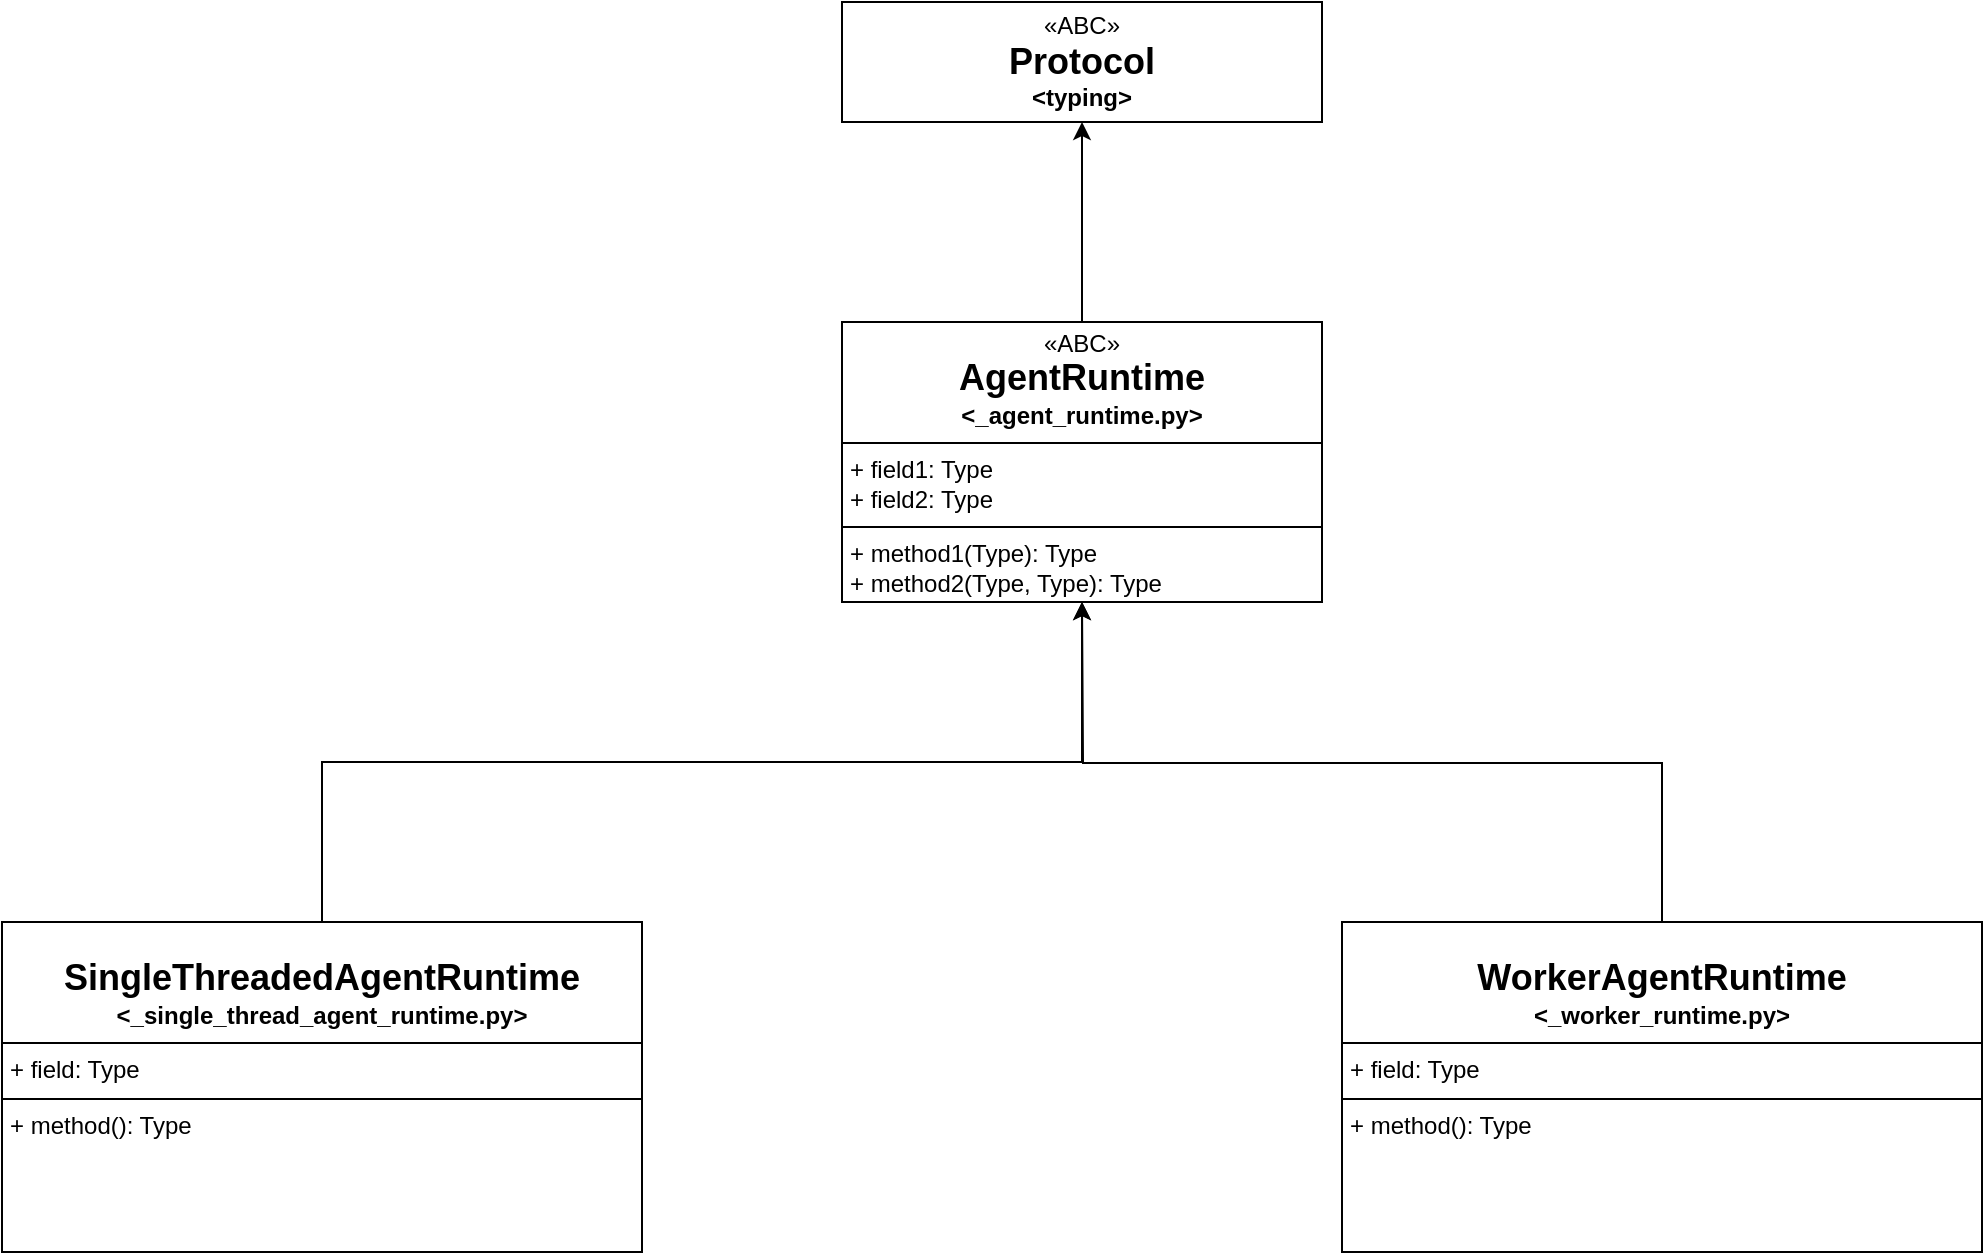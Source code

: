 <mxfile version="24.8.2" pages="2">
  <diagram name="runtime" id="QbyBi8EexxuOOD85foa4">
    <mxGraphModel dx="2901" dy="1145" grid="1" gridSize="10" guides="1" tooltips="1" connect="1" arrows="1" fold="1" page="1" pageScale="1" pageWidth="827" pageHeight="1169" math="0" shadow="0">
      <root>
        <mxCell id="0" />
        <mxCell id="1" parent="0" />
        <mxCell id="hQ3KEiviUVquUYG1Wzhw-1" value="«ABC»&lt;br&gt;&lt;b&gt;&lt;font style=&quot;font-size: 18px;&quot;&gt;Protocol&lt;/font&gt;&lt;/b&gt;&lt;div&gt;&lt;b&gt;&amp;lt;typing&amp;gt;&lt;/b&gt;&lt;/div&gt;" style="html=1;whiteSpace=wrap;" vertex="1" parent="1">
          <mxGeometry x="280" y="90" width="240" height="60" as="geometry" />
        </mxCell>
        <mxCell id="hQ3KEiviUVquUYG1Wzhw-17" style="edgeStyle=orthogonalEdgeStyle;rounded=0;orthogonalLoop=1;jettySize=auto;html=1;entryX=0.5;entryY=1;entryDx=0;entryDy=0;" edge="1" parent="1" source="hQ3KEiviUVquUYG1Wzhw-12" target="hQ3KEiviUVquUYG1Wzhw-1">
          <mxGeometry relative="1" as="geometry" />
        </mxCell>
        <mxCell id="hQ3KEiviUVquUYG1Wzhw-12" value="&lt;p style=&quot;margin:0px;margin-top:4px;text-align:center;&quot;&gt;«ABC»&lt;br&gt;&lt;b&gt;&lt;font style=&quot;font-size: 18px;&quot;&gt;AgentRuntime&lt;/font&gt;&lt;/b&gt;&lt;/p&gt;&lt;div style=&quot;text-align: center;&quot;&gt;&lt;b&gt;&amp;lt;_agent_runtime.py&amp;gt;&lt;/b&gt;&lt;/div&gt;&lt;hr size=&quot;1&quot; style=&quot;border-style:solid;&quot;&gt;&lt;p style=&quot;margin:0px;margin-left:4px;&quot;&gt;+ field1: Type&lt;br&gt;+ field2: Type&lt;/p&gt;&lt;hr size=&quot;1&quot; style=&quot;border-style:solid;&quot;&gt;&lt;p style=&quot;margin:0px;margin-left:4px;&quot;&gt;+ method1(Type): Type&lt;br&gt;+ method2(Type, Type): Type&lt;/p&gt;" style="verticalAlign=top;align=left;overflow=fill;html=1;whiteSpace=wrap;" vertex="1" parent="1">
          <mxGeometry x="280" y="250" width="240" height="140" as="geometry" />
        </mxCell>
        <mxCell id="hQ3KEiviUVquUYG1Wzhw-15" style="edgeStyle=orthogonalEdgeStyle;rounded=0;orthogonalLoop=1;jettySize=auto;html=1;entryX=0.5;entryY=1;entryDx=0;entryDy=0;exitX=0.5;exitY=0;exitDx=0;exitDy=0;" edge="1" parent="1" source="hQ3KEiviUVquUYG1Wzhw-13" target="hQ3KEiviUVquUYG1Wzhw-12">
          <mxGeometry relative="1" as="geometry" />
        </mxCell>
        <mxCell id="hQ3KEiviUVquUYG1Wzhw-13" value="&lt;p style=&quot;margin: 4px 0px 0px; text-align: center;&quot;&gt;&lt;br&gt;&lt;span style=&quot;font-size: 18px; font-weight: 700;&quot;&gt;SingleThreadedAgentRuntime&lt;/span&gt;&lt;br&gt;&lt;/p&gt;&lt;div style=&quot;text-align: center;&quot;&gt;&lt;b&gt;&amp;lt;_single_thread_agent_runtime.py&amp;gt;&lt;/b&gt;&lt;/div&gt;&lt;hr size=&quot;1&quot; style=&quot;border-style:solid;&quot;&gt;&lt;p style=&quot;margin:0px;margin-left:4px;&quot;&gt;+ field: Type&lt;/p&gt;&lt;hr size=&quot;1&quot; style=&quot;border-style:solid;&quot;&gt;&lt;p style=&quot;margin:0px;margin-left:4px;&quot;&gt;+ method(): Type&lt;/p&gt;" style="verticalAlign=top;align=left;overflow=fill;html=1;whiteSpace=wrap;" vertex="1" parent="1">
          <mxGeometry x="-140" y="550" width="320" height="165" as="geometry" />
        </mxCell>
        <mxCell id="hQ3KEiviUVquUYG1Wzhw-16" style="edgeStyle=orthogonalEdgeStyle;rounded=0;orthogonalLoop=1;jettySize=auto;html=1;exitX=0.5;exitY=0;exitDx=0;exitDy=0;" edge="1" parent="1" source="hQ3KEiviUVquUYG1Wzhw-14">
          <mxGeometry relative="1" as="geometry">
            <mxPoint x="400" y="390" as="targetPoint" />
          </mxGeometry>
        </mxCell>
        <mxCell id="hQ3KEiviUVquUYG1Wzhw-14" value="&lt;p style=&quot;margin: 4px 0px 0px; text-align: center;&quot;&gt;&lt;br&gt;&lt;span style=&quot;font-size: 18px;&quot;&gt;&lt;b&gt;WorkerAgentRuntime&lt;/b&gt;&lt;/span&gt;&lt;br&gt;&lt;/p&gt;&lt;div style=&quot;text-align: center;&quot;&gt;&lt;b&gt;&amp;lt;_worker_runtime.py&amp;gt;&lt;/b&gt;&lt;/div&gt;&lt;hr size=&quot;1&quot; style=&quot;border-style:solid;&quot;&gt;&lt;p style=&quot;margin:0px;margin-left:4px;&quot;&gt;+ field: Type&lt;/p&gt;&lt;hr size=&quot;1&quot; style=&quot;border-style:solid;&quot;&gt;&lt;p style=&quot;margin:0px;margin-left:4px;&quot;&gt;+ method(): Type&lt;/p&gt;" style="verticalAlign=top;align=left;overflow=fill;html=1;whiteSpace=wrap;" vertex="1" parent="1">
          <mxGeometry x="530" y="550" width="320" height="165" as="geometry" />
        </mxCell>
      </root>
    </mxGraphModel>
  </diagram>
  <diagram id="-HXd_vTkWQnyr84neJmx" name="agent">
    <mxGraphModel dx="4975" dy="2290" grid="1" gridSize="10" guides="1" tooltips="1" connect="1" arrows="1" fold="1" page="1" pageScale="1" pageWidth="827" pageHeight="1169" math="0" shadow="0">
      <root>
        <mxCell id="0" />
        <mxCell id="1" parent="0" />
        <mxCell id="H0mDxOUdeYx-2O6T3H5b-1" value="«ABC»&lt;br&gt;&lt;b&gt;&lt;font style=&quot;font-size: 18px;&quot;&gt;Protocol&lt;/font&gt;&lt;/b&gt;&lt;div&gt;&lt;b&gt;&amp;lt;typing&amp;gt;&lt;/b&gt;&lt;/div&gt;" style="html=1;whiteSpace=wrap;" vertex="1" parent="1">
          <mxGeometry x="280" y="70" width="280" height="80" as="geometry" />
        </mxCell>
        <mxCell id="H0mDxOUdeYx-2O6T3H5b-2" style="edgeStyle=orthogonalEdgeStyle;rounded=0;orthogonalLoop=1;jettySize=auto;html=1;entryX=0.5;entryY=1;entryDx=0;entryDy=0;" edge="1" parent="1" source="H0mDxOUdeYx-2O6T3H5b-3" target="H0mDxOUdeYx-2O6T3H5b-1">
          <mxGeometry relative="1" as="geometry" />
        </mxCell>
        <mxCell id="H0mDxOUdeYx-2O6T3H5b-3" value="&lt;p style=&quot;margin:0px;margin-top:4px;text-align:center;&quot;&gt;«ABC»&lt;br&gt;&lt;b&gt;&lt;font style=&quot;font-size: 18px;&quot;&gt;Agent&lt;/font&gt;&lt;/b&gt;&lt;/p&gt;&lt;div style=&quot;text-align: center;&quot;&gt;&lt;b&gt;&amp;lt;_agent.py&amp;gt;&lt;/b&gt;&lt;/div&gt;&lt;hr size=&quot;1&quot; style=&quot;border-style:solid;&quot;&gt;&lt;p style=&quot;margin:0px;margin-left:4px;&quot;&gt;+ field1: Type&lt;br&gt;+ field2: Type&lt;/p&gt;&lt;hr size=&quot;1&quot; style=&quot;border-style:solid;&quot;&gt;&lt;p style=&quot;margin:0px;margin-left:4px;&quot;&gt;+ method1(Type): Type&lt;br&gt;+ method2(Type, Type): Type&lt;/p&gt;" style="verticalAlign=top;align=left;overflow=fill;html=1;whiteSpace=wrap;" vertex="1" parent="1">
          <mxGeometry x="280" y="240" width="280" height="150" as="geometry" />
        </mxCell>
        <mxCell id="dyTPdEArOloGnQlEpaNO-3" style="edgeStyle=orthogonalEdgeStyle;rounded=0;orthogonalLoop=1;jettySize=auto;html=1;entryX=0.5;entryY=1;entryDx=0;entryDy=0;exitX=0.5;exitY=0;exitDx=0;exitDy=0;" edge="1" parent="1" source="dyTPdEArOloGnQlEpaNO-1" target="H0mDxOUdeYx-2O6T3H5b-3">
          <mxGeometry relative="1" as="geometry" />
        </mxCell>
        <mxCell id="dyTPdEArOloGnQlEpaNO-1" value="&lt;p style=&quot;margin: 4px 0px 0px; text-align: center;&quot;&gt;&lt;br&gt;&lt;span style=&quot;font-size: 18px;&quot;&gt;&lt;b&gt;ClosureAgent&lt;/b&gt;&lt;/span&gt;&lt;br&gt;&lt;/p&gt;&lt;div style=&quot;text-align: center;&quot;&gt;&lt;b&gt;&amp;lt;_closure_agent.py&amp;gt;&lt;/b&gt;&lt;/div&gt;&lt;hr size=&quot;1&quot; style=&quot;border-style:solid;&quot;&gt;&lt;p style=&quot;margin:0px;margin-left:4px;&quot;&gt;+ field: Type&lt;/p&gt;&lt;hr size=&quot;1&quot; style=&quot;border-style:solid;&quot;&gt;&lt;p style=&quot;margin:0px;margin-left:4px;&quot;&gt;+ method(): Type&lt;/p&gt;" style="verticalAlign=top;align=left;overflow=fill;html=1;whiteSpace=wrap;" vertex="1" parent="1">
          <mxGeometry x="-140" y="550" width="320" height="165" as="geometry" />
        </mxCell>
        <mxCell id="dyTPdEArOloGnQlEpaNO-4" style="edgeStyle=orthogonalEdgeStyle;rounded=0;orthogonalLoop=1;jettySize=auto;html=1;exitX=0.5;exitY=0;exitDx=0;exitDy=0;entryX=0.5;entryY=1;entryDx=0;entryDy=0;" edge="1" parent="1" source="dyTPdEArOloGnQlEpaNO-2" target="H0mDxOUdeYx-2O6T3H5b-3">
          <mxGeometry relative="1" as="geometry">
            <mxPoint x="400" y="390" as="targetPoint" />
          </mxGeometry>
        </mxCell>
        <mxCell id="dyTPdEArOloGnQlEpaNO-2" value="&lt;p style=&quot;margin: 4px 0px 0px; text-align: center;&quot;&gt;&lt;br&gt;&lt;span style=&quot;font-size: 18px;&quot;&gt;&lt;b&gt;BaseAgent&lt;/b&gt;&lt;/span&gt;&lt;br&gt;&lt;/p&gt;&lt;div style=&quot;text-align: center;&quot;&gt;&lt;b&gt;&amp;lt;_base_agent.py&amp;gt;&lt;/b&gt;&lt;/div&gt;&lt;hr size=&quot;1&quot; style=&quot;border-style:solid;&quot;&gt;&lt;p style=&quot;margin:0px;margin-left:4px;&quot;&gt;+ field: Type&lt;/p&gt;&lt;hr size=&quot;1&quot; style=&quot;border-style:solid;&quot;&gt;&lt;p style=&quot;margin:0px;margin-left:4px;&quot;&gt;+ method(): Type&lt;/p&gt;" style="verticalAlign=top;align=left;overflow=fill;html=1;whiteSpace=wrap;" vertex="1" parent="1">
          <mxGeometry x="530" y="550" width="320" height="165" as="geometry" />
        </mxCell>
        <mxCell id="dyTPdEArOloGnQlEpaNO-6" style="edgeStyle=orthogonalEdgeStyle;rounded=0;orthogonalLoop=1;jettySize=auto;html=1;entryX=0.5;entryY=1;entryDx=0;entryDy=0;" edge="1" parent="1" source="dyTPdEArOloGnQlEpaNO-5" target="dyTPdEArOloGnQlEpaNO-2">
          <mxGeometry relative="1" as="geometry" />
        </mxCell>
        <mxCell id="dyTPdEArOloGnQlEpaNO-5" value="&lt;p style=&quot;margin: 4px 0px 0px; text-align: center;&quot;&gt;&lt;br&gt;&lt;span style=&quot;font-size: 18px;&quot;&gt;&lt;b&gt;RoutedAgent&lt;/b&gt;&lt;/span&gt;&lt;br&gt;&lt;/p&gt;&lt;div style=&quot;text-align: center;&quot;&gt;&lt;b&gt;&amp;lt;_routed_agent.py&amp;gt;&lt;/b&gt;&lt;/div&gt;&lt;hr size=&quot;1&quot; style=&quot;border-style:solid;&quot;&gt;&lt;p style=&quot;margin:0px;margin-left:4px;&quot;&gt;+ field: Type&lt;/p&gt;&lt;hr size=&quot;1&quot; style=&quot;border-style:solid;&quot;&gt;&lt;p style=&quot;margin:0px;margin-left:4px;&quot;&gt;+ method(): Type&lt;/p&gt;" style="verticalAlign=top;align=left;overflow=fill;html=1;whiteSpace=wrap;" vertex="1" parent="1">
          <mxGeometry x="530" y="820" width="320" height="165" as="geometry" />
        </mxCell>
        <mxCell id="dyTPdEArOloGnQlEpaNO-14" style="edgeStyle=orthogonalEdgeStyle;rounded=0;orthogonalLoop=1;jettySize=auto;html=1;exitX=0.5;exitY=0;exitDx=0;exitDy=0;entryX=0.5;entryY=1;entryDx=0;entryDy=0;" edge="1" parent="1" source="dyTPdEArOloGnQlEpaNO-7" target="dyTPdEArOloGnQlEpaNO-5">
          <mxGeometry relative="1" as="geometry">
            <mxPoint x="690" y="980" as="targetPoint" />
          </mxGeometry>
        </mxCell>
        <mxCell id="dyTPdEArOloGnQlEpaNO-7" value="&lt;p style=&quot;margin: 4px 0px 0px; text-align: center;&quot;&gt;&lt;br&gt;&lt;span style=&quot;font-size: 18px;&quot;&gt;&lt;b&gt;SequentialRoutedAgent&lt;/b&gt;&lt;/span&gt;&lt;br&gt;&lt;/p&gt;&lt;div style=&quot;text-align: center;&quot;&gt;&lt;b&gt;&amp;lt;_sequential_routed_agent.py&amp;gt;&lt;/b&gt;&lt;/div&gt;&lt;hr size=&quot;1&quot; style=&quot;border-style:solid;&quot;&gt;&lt;p style=&quot;margin:0px;margin-left:4px;&quot;&gt;+ field: Type&lt;/p&gt;&lt;hr size=&quot;1&quot; style=&quot;border-style:solid;&quot;&gt;&lt;p style=&quot;margin:0px;margin-left:4px;&quot;&gt;+ method(): Type&lt;/p&gt;" style="verticalAlign=top;align=left;overflow=fill;html=1;whiteSpace=wrap;" vertex="1" parent="1">
          <mxGeometry x="426" y="1150" width="320" height="165" as="geometry" />
        </mxCell>
        <mxCell id="dyTPdEArOloGnQlEpaNO-15" style="edgeStyle=orthogonalEdgeStyle;rounded=0;orthogonalLoop=1;jettySize=auto;html=1;entryX=0.5;entryY=1;entryDx=0;entryDy=0;" edge="1" parent="1" source="dyTPdEArOloGnQlEpaNO-8" target="dyTPdEArOloGnQlEpaNO-5">
          <mxGeometry relative="1" as="geometry">
            <Array as="points">
              <mxPoint x="1070" y="1070" />
              <mxPoint x="690" y="1070" />
            </Array>
          </mxGeometry>
        </mxCell>
        <mxCell id="dyTPdEArOloGnQlEpaNO-8" value="&lt;p style=&quot;margin: 4px 0px 0px; text-align: center;&quot;&gt;&lt;br&gt;&lt;span style=&quot;font-size: 18px;&quot;&gt;&lt;b&gt;ChatCompletionAgent&lt;/b&gt;&lt;/span&gt;&lt;br&gt;&lt;/p&gt;&lt;div style=&quot;text-align: center;&quot;&gt;&lt;b&gt;&amp;lt;_chat_completion_agent.py&amp;gt;&lt;/b&gt;&lt;/div&gt;&lt;hr size=&quot;1&quot; style=&quot;border-style:solid;&quot;&gt;&lt;p style=&quot;margin:0px;margin-left:4px;&quot;&gt;+ field: Type&lt;/p&gt;&lt;hr size=&quot;1&quot; style=&quot;border-style:solid;&quot;&gt;&lt;p style=&quot;margin:0px;margin-left:4px;&quot;&gt;+ method(): Type&lt;/p&gt;" style="verticalAlign=top;align=left;overflow=fill;html=1;whiteSpace=wrap;" vertex="1" parent="1">
          <mxGeometry x="896" y="1150" width="320" height="165" as="geometry" />
        </mxCell>
        <mxCell id="dyTPdEArOloGnQlEpaNO-16" style="edgeStyle=orthogonalEdgeStyle;rounded=0;orthogonalLoop=1;jettySize=auto;html=1;entryX=0.5;entryY=1;entryDx=0;entryDy=0;exitX=0.5;exitY=0;exitDx=0;exitDy=0;" edge="1" parent="1" source="dyTPdEArOloGnQlEpaNO-9" target="dyTPdEArOloGnQlEpaNO-5">
          <mxGeometry relative="1" as="geometry" />
        </mxCell>
        <mxCell id="dyTPdEArOloGnQlEpaNO-9" value="&lt;p style=&quot;margin: 4px 0px 0px; text-align: center;&quot;&gt;&lt;br&gt;&lt;span style=&quot;font-size: 18px;&quot;&gt;&lt;b&gt;GroupChatManager&lt;/b&gt;&lt;/span&gt;&lt;br&gt;&lt;/p&gt;&lt;div style=&quot;text-align: center;&quot;&gt;&lt;b&gt;&amp;lt;_group_chat_manager.py&amp;gt;&lt;/b&gt;&lt;/div&gt;&lt;hr size=&quot;1&quot; style=&quot;border-style:solid;&quot;&gt;&lt;p style=&quot;margin:0px;margin-left:4px;&quot;&gt;+ field: Type&lt;/p&gt;&lt;hr size=&quot;1&quot; style=&quot;border-style:solid;&quot;&gt;&lt;p style=&quot;margin:0px;margin-left:4px;&quot;&gt;+ method(): Type&lt;/p&gt;" style="verticalAlign=top;align=left;overflow=fill;html=1;whiteSpace=wrap;" vertex="1" parent="1">
          <mxGeometry x="1326" y="1150" width="320" height="165" as="geometry" />
        </mxCell>
        <mxCell id="dyTPdEArOloGnQlEpaNO-10" value="&lt;p style=&quot;margin: 4px 0px 0px; text-align: center;&quot;&gt;&lt;br&gt;&lt;span style=&quot;font-size: 18px;&quot;&gt;&lt;b&gt;ToolAgent&lt;/b&gt;&lt;/span&gt;&lt;br&gt;&lt;/p&gt;&lt;div style=&quot;text-align: center;&quot;&gt;&lt;b&gt;&amp;lt;_tool_agent.py&amp;gt;&lt;/b&gt;&lt;/div&gt;&lt;hr size=&quot;1&quot; style=&quot;border-style:solid;&quot;&gt;&lt;p style=&quot;margin:0px;margin-left:4px;&quot;&gt;+ field: Type&lt;/p&gt;&lt;hr size=&quot;1&quot; style=&quot;border-style:solid;&quot;&gt;&lt;p style=&quot;margin:0px;margin-left:4px;&quot;&gt;+ method(): Type&lt;/p&gt;" style="verticalAlign=top;align=left;overflow=fill;html=1;whiteSpace=wrap;" vertex="1" parent="1">
          <mxGeometry x="-64" y="1150" width="320" height="165" as="geometry" />
        </mxCell>
        <mxCell id="dyTPdEArOloGnQlEpaNO-17" style="edgeStyle=orthogonalEdgeStyle;rounded=0;orthogonalLoop=1;jettySize=auto;html=1;exitX=0.5;exitY=0;exitDx=0;exitDy=0;entryX=0.5;entryY=1;entryDx=0;entryDy=0;" edge="1" parent="1" source="dyTPdEArOloGnQlEpaNO-11" target="dyTPdEArOloGnQlEpaNO-5">
          <mxGeometry relative="1" as="geometry">
            <mxPoint x="690" y="980" as="targetPoint" />
          </mxGeometry>
        </mxCell>
        <mxCell id="dyTPdEArOloGnQlEpaNO-11" value="&lt;p style=&quot;margin: 4px 0px 0px; text-align: center;&quot;&gt;&lt;br&gt;&lt;span style=&quot;font-size: 18px;&quot;&gt;&lt;b&gt;MagenticOneBaseAgent&lt;/b&gt;&lt;/span&gt;&lt;br&gt;&lt;/p&gt;&lt;div style=&quot;text-align: center;&quot;&gt;&lt;b&gt;&amp;lt;_group_chat_manager.py&amp;gt;&lt;/b&gt;&lt;/div&gt;&lt;hr size=&quot;1&quot; style=&quot;border-style:solid;&quot;&gt;&lt;p style=&quot;margin:0px;margin-left:4px;&quot;&gt;+ field: Type&lt;/p&gt;&lt;hr size=&quot;1&quot; style=&quot;border-style:solid;&quot;&gt;&lt;p style=&quot;margin:0px;margin-left:4px;&quot;&gt;+ method(): Type&lt;/p&gt;" style="verticalAlign=top;align=left;overflow=fill;html=1;whiteSpace=wrap;" vertex="1" parent="1">
          <mxGeometry x="-594" y="1150" width="320" height="165" as="geometry" />
        </mxCell>
        <mxCell id="dyTPdEArOloGnQlEpaNO-12" style="edgeStyle=orthogonalEdgeStyle;rounded=0;orthogonalLoop=1;jettySize=auto;html=1;entryX=0.5;entryY=1;entryDx=0;entryDy=0;exitX=0.5;exitY=0;exitDx=0;exitDy=0;" edge="1" parent="1" source="dyTPdEArOloGnQlEpaNO-10" target="dyTPdEArOloGnQlEpaNO-5">
          <mxGeometry relative="1" as="geometry" />
        </mxCell>
        <mxCell id="dyTPdEArOloGnQlEpaNO-23" style="edgeStyle=orthogonalEdgeStyle;rounded=0;orthogonalLoop=1;jettySize=auto;html=1;entryX=0.5;entryY=1;entryDx=0;entryDy=0;" edge="1" parent="1" source="dyTPdEArOloGnQlEpaNO-20" target="dyTPdEArOloGnQlEpaNO-7">
          <mxGeometry relative="1" as="geometry" />
        </mxCell>
        <mxCell id="dyTPdEArOloGnQlEpaNO-20" value="&lt;p style=&quot;margin: 4px 0px 0px; text-align: center;&quot;&gt;&lt;br&gt;&lt;span style=&quot;font-size: 18px;&quot;&gt;&lt;b&gt;BaseChatAgentContainer&lt;/b&gt;&lt;/span&gt;&lt;br&gt;&lt;/p&gt;&lt;div style=&quot;text-align: center;&quot;&gt;&lt;b&gt;&amp;lt;_base_chat_agent_container.py&amp;gt;&lt;/b&gt;&lt;/div&gt;&lt;hr size=&quot;1&quot; style=&quot;border-style:solid;&quot;&gt;&lt;p style=&quot;margin:0px;margin-left:4px;&quot;&gt;+ field: Type&lt;/p&gt;&lt;hr size=&quot;1&quot; style=&quot;border-style:solid;&quot;&gt;&lt;p style=&quot;margin:0px;margin-left:4px;&quot;&gt;+ method(): Type&lt;/p&gt;" style="verticalAlign=top;align=left;overflow=fill;html=1;whiteSpace=wrap;" vertex="1" parent="1">
          <mxGeometry x="566" y="1480" width="320" height="165" as="geometry" />
        </mxCell>
        <mxCell id="dyTPdEArOloGnQlEpaNO-22" style="edgeStyle=orthogonalEdgeStyle;rounded=0;orthogonalLoop=1;jettySize=auto;html=1;entryX=0.5;entryY=1;entryDx=0;entryDy=0;" edge="1" parent="1" source="dyTPdEArOloGnQlEpaNO-21" target="dyTPdEArOloGnQlEpaNO-7">
          <mxGeometry relative="1" as="geometry" />
        </mxCell>
        <mxCell id="dyTPdEArOloGnQlEpaNO-21" value="&lt;p style=&quot;margin:0px;margin-top:4px;text-align:center;&quot;&gt;«ABC»&lt;br&gt;&lt;span style=&quot;font-size: 18px;&quot;&gt;&lt;b&gt;BaseGroupChatManager&lt;/b&gt;&lt;/span&gt;&lt;br&gt;&lt;/p&gt;&lt;div style=&quot;text-align: center;&quot;&gt;&lt;b&gt;&amp;lt;_base_group_chat_manager.py&amp;gt;&lt;/b&gt;&lt;/div&gt;&lt;hr size=&quot;1&quot; style=&quot;border-style:solid;&quot;&gt;&lt;p style=&quot;margin:0px;margin-left:4px;&quot;&gt;+ field1: Type&lt;br&gt;+ field2: Type&lt;/p&gt;&lt;hr size=&quot;1&quot; style=&quot;border-style:solid;&quot;&gt;&lt;p style=&quot;margin:0px;margin-left:4px;&quot;&gt;+ method1(Type): Type&lt;br&gt;+ method2(Type, Type): Type&lt;/p&gt;" style="verticalAlign=top;align=left;overflow=fill;html=1;whiteSpace=wrap;" vertex="1" parent="1">
          <mxGeometry x="216" y="1480" width="310" height="160" as="geometry" />
        </mxCell>
        <mxCell id="dyTPdEArOloGnQlEpaNO-26" style="edgeStyle=orthogonalEdgeStyle;rounded=0;orthogonalLoop=1;jettySize=auto;html=1;entryX=0.5;entryY=1;entryDx=0;entryDy=0;" edge="1" parent="1" source="dyTPdEArOloGnQlEpaNO-24" target="dyTPdEArOloGnQlEpaNO-21">
          <mxGeometry relative="1" as="geometry" />
        </mxCell>
        <mxCell id="dyTPdEArOloGnQlEpaNO-24" value="&lt;p style=&quot;margin: 4px 0px 0px; text-align: center;&quot;&gt;&lt;br&gt;&lt;span style=&quot;font-size: 18px;&quot;&gt;&lt;b&gt;RoundRobinGroupChatManager&lt;/b&gt;&lt;/span&gt;&lt;br&gt;&lt;/p&gt;&lt;div style=&quot;text-align: center;&quot;&gt;&lt;b&gt;&amp;lt;_round_robin_group_chat.py&amp;gt;&lt;/b&gt;&lt;/div&gt;&lt;hr size=&quot;1&quot; style=&quot;border-style:solid;&quot;&gt;&lt;p style=&quot;margin:0px;margin-left:4px;&quot;&gt;+ field: Type&lt;/p&gt;&lt;hr size=&quot;1&quot; style=&quot;border-style:solid;&quot;&gt;&lt;p style=&quot;margin:0px;margin-left:4px;&quot;&gt;+ method(): Type&lt;/p&gt;" style="verticalAlign=top;align=left;overflow=fill;html=1;whiteSpace=wrap;" vertex="1" parent="1">
          <mxGeometry x="16" y="1754" width="320" height="165" as="geometry" />
        </mxCell>
        <mxCell id="dyTPdEArOloGnQlEpaNO-27" style="edgeStyle=orthogonalEdgeStyle;rounded=0;orthogonalLoop=1;jettySize=auto;html=1;entryX=0.5;entryY=1;entryDx=0;entryDy=0;" edge="1" parent="1" source="dyTPdEArOloGnQlEpaNO-25" target="dyTPdEArOloGnQlEpaNO-21">
          <mxGeometry relative="1" as="geometry" />
        </mxCell>
        <mxCell id="dyTPdEArOloGnQlEpaNO-25" value="&lt;p style=&quot;margin: 4px 0px 0px; text-align: center;&quot;&gt;&lt;br&gt;&lt;span style=&quot;font-size: 18px;&quot;&gt;&lt;b&gt;SelectorGroupChatManager&lt;/b&gt;&lt;/span&gt;&lt;br&gt;&lt;/p&gt;&lt;div style=&quot;text-align: center;&quot;&gt;&lt;b&gt;&amp;lt;_selector_group_chat.py&amp;gt;&lt;/b&gt;&lt;/div&gt;&lt;hr size=&quot;1&quot; style=&quot;border-style:solid;&quot;&gt;&lt;p style=&quot;margin:0px;margin-left:4px;&quot;&gt;+ field: Type&lt;/p&gt;&lt;hr size=&quot;1&quot; style=&quot;border-style:solid;&quot;&gt;&lt;p style=&quot;margin:0px;margin-left:4px;&quot;&gt;+ method(): Type&lt;/p&gt;" style="verticalAlign=top;align=left;overflow=fill;html=1;whiteSpace=wrap;" vertex="1" parent="1">
          <mxGeometry x="386" y="1754" width="320" height="165" as="geometry" />
        </mxCell>
        <mxCell id="dyTPdEArOloGnQlEpaNO-29" style="edgeStyle=orthogonalEdgeStyle;rounded=0;orthogonalLoop=1;jettySize=auto;html=1;entryX=0.5;entryY=1;entryDx=0;entryDy=0;" edge="1" parent="1" source="dyTPdEArOloGnQlEpaNO-28" target="dyTPdEArOloGnQlEpaNO-9">
          <mxGeometry relative="1" as="geometry" />
        </mxCell>
        <mxCell id="dyTPdEArOloGnQlEpaNO-28" value="&lt;p style=&quot;margin: 4px 0px 0px; text-align: center;&quot;&gt;&lt;br&gt;&lt;span style=&quot;font-size: 18px;&quot;&gt;&lt;b&gt;ExtendedGroupChatManager&lt;/b&gt;&lt;/span&gt;&lt;br&gt;&lt;/p&gt;&lt;div style=&quot;text-align: center;&quot;&gt;&lt;b&gt;&amp;lt;workerflowmanager.py&amp;gt;&lt;/b&gt;&lt;/div&gt;&lt;hr size=&quot;1&quot; style=&quot;border-style:solid;&quot;&gt;&lt;p style=&quot;margin:0px;margin-left:4px;&quot;&gt;+ field: Type&lt;/p&gt;&lt;hr size=&quot;1&quot; style=&quot;border-style:solid;&quot;&gt;&lt;p style=&quot;margin:0px;margin-left:4px;&quot;&gt;+ method(): Type&lt;/p&gt;" style="verticalAlign=top;align=left;overflow=fill;html=1;whiteSpace=wrap;" vertex="1" parent="1">
          <mxGeometry x="1326" y="1480" width="320" height="165" as="geometry" />
        </mxCell>
        <mxCell id="dyTPdEArOloGnQlEpaNO-33" style="edgeStyle=orthogonalEdgeStyle;rounded=0;orthogonalLoop=1;jettySize=auto;html=1;entryX=0.5;entryY=1;entryDx=0;entryDy=0;" edge="1" parent="1" source="dyTPdEArOloGnQlEpaNO-30" target="dyTPdEArOloGnQlEpaNO-11">
          <mxGeometry relative="1" as="geometry" />
        </mxCell>
        <mxCell id="dyTPdEArOloGnQlEpaNO-30" value="&lt;p style=&quot;margin: 4px 0px 0px; text-align: center;&quot;&gt;&lt;br&gt;&lt;span style=&quot;font-size: 18px;&quot;&gt;&lt;b&gt;BaseWorker&lt;/b&gt;&lt;/span&gt;&lt;br&gt;&lt;/p&gt;&lt;div style=&quot;text-align: center;&quot;&gt;&lt;b&gt;&amp;lt;base_worker.py&amp;gt;&lt;/b&gt;&lt;/div&gt;&lt;hr size=&quot;1&quot; style=&quot;border-style:solid;&quot;&gt;&lt;p style=&quot;margin:0px;margin-left:4px;&quot;&gt;+ field: Type&lt;/p&gt;&lt;hr size=&quot;1&quot; style=&quot;border-style:solid;&quot;&gt;&lt;p style=&quot;margin:0px;margin-left:4px;&quot;&gt;+ method(): Type&lt;/p&gt;" style="verticalAlign=top;align=left;overflow=fill;html=1;whiteSpace=wrap;" vertex="1" parent="1">
          <mxGeometry x="-314" y="1497.5" width="320" height="165" as="geometry" />
        </mxCell>
        <mxCell id="dyTPdEArOloGnQlEpaNO-32" style="edgeStyle=orthogonalEdgeStyle;rounded=0;orthogonalLoop=1;jettySize=auto;html=1;entryX=0.5;entryY=1;entryDx=0;entryDy=0;" edge="1" parent="1" source="dyTPdEArOloGnQlEpaNO-31" target="dyTPdEArOloGnQlEpaNO-11">
          <mxGeometry relative="1" as="geometry" />
        </mxCell>
        <mxCell id="dyTPdEArOloGnQlEpaNO-31" value="&lt;p style=&quot;margin:0px;margin-top:4px;text-align:center;&quot;&gt;&lt;br&gt;&lt;span style=&quot;font-size: 18px;&quot;&gt;&lt;b&gt;BaseOrchestrator&lt;/b&gt;&lt;/span&gt;&lt;br&gt;&lt;/p&gt;&lt;div style=&quot;text-align: center;&quot;&gt;&lt;b&gt;&amp;lt;base_orchestrator.py&amp;gt;&lt;/b&gt;&lt;/div&gt;&lt;hr size=&quot;1&quot; style=&quot;border-style:solid;&quot;&gt;&lt;p style=&quot;margin:0px;margin-left:4px;&quot;&gt;+ field1: Type&lt;br&gt;+ field2: Type&lt;/p&gt;&lt;hr size=&quot;1&quot; style=&quot;border-style:solid;&quot;&gt;&lt;p style=&quot;margin:0px;margin-left:4px;&quot;&gt;+ method1(Type): Type&lt;br&gt;+ method2(Type, Type): Type&lt;/p&gt;" style="verticalAlign=top;align=left;overflow=fill;html=1;whiteSpace=wrap;" vertex="1" parent="1">
          <mxGeometry x="-664" y="1497.5" width="310" height="160" as="geometry" />
        </mxCell>
        <mxCell id="dyTPdEArOloGnQlEpaNO-36" style="edgeStyle=orthogonalEdgeStyle;rounded=0;orthogonalLoop=1;jettySize=auto;html=1;entryX=0.5;entryY=1;entryDx=0;entryDy=0;" edge="1" parent="1" source="dyTPdEArOloGnQlEpaNO-34" target="dyTPdEArOloGnQlEpaNO-31">
          <mxGeometry relative="1" as="geometry" />
        </mxCell>
        <mxCell id="dyTPdEArOloGnQlEpaNO-34" value="&lt;p style=&quot;margin:0px;margin-top:4px;text-align:center;&quot;&gt;&lt;br&gt;&lt;span style=&quot;font-size: 18px;&quot;&gt;&lt;b&gt;RoundRobinOrchestrator&lt;/b&gt;&lt;/span&gt;&lt;br&gt;&lt;/p&gt;&lt;div style=&quot;text-align: center;&quot;&gt;&lt;b&gt;&amp;lt;orchestrator.py&amp;gt;&lt;/b&gt;&lt;/div&gt;&lt;hr size=&quot;1&quot; style=&quot;border-style:solid;&quot;&gt;&lt;p style=&quot;margin:0px;margin-left:4px;&quot;&gt;+ field1: Type&lt;br&gt;+ field2: Type&lt;/p&gt;&lt;hr size=&quot;1&quot; style=&quot;border-style:solid;&quot;&gt;&lt;p style=&quot;margin:0px;margin-left:4px;&quot;&gt;+ method1(Type): Type&lt;br&gt;+ method2(Type, Type): Type&lt;/p&gt;" style="verticalAlign=top;align=left;overflow=fill;html=1;whiteSpace=wrap;" vertex="1" parent="1">
          <mxGeometry x="-804" y="1779" width="310" height="160" as="geometry" />
        </mxCell>
        <mxCell id="dyTPdEArOloGnQlEpaNO-37" style="edgeStyle=orthogonalEdgeStyle;rounded=0;orthogonalLoop=1;jettySize=auto;html=1;entryX=0.5;entryY=1;entryDx=0;entryDy=0;" edge="1" parent="1" source="dyTPdEArOloGnQlEpaNO-35" target="dyTPdEArOloGnQlEpaNO-31">
          <mxGeometry relative="1" as="geometry" />
        </mxCell>
        <mxCell id="dyTPdEArOloGnQlEpaNO-35" value="&lt;p style=&quot;margin:0px;margin-top:4px;text-align:center;&quot;&gt;&lt;br&gt;&lt;/p&gt;&lt;p style=&quot;margin:0px;margin-top:4px;text-align:center;&quot;&gt;&lt;span style=&quot;font-size: 18px;&quot;&gt;&lt;b&gt;LedgerOrchestrator&lt;/b&gt;&lt;/span&gt;&lt;/p&gt;&lt;div style=&quot;text-align: center;&quot;&gt;&lt;b&gt;&amp;lt;orchestrator.py&amp;gt;&lt;/b&gt;&lt;/div&gt;&lt;hr size=&quot;1&quot; style=&quot;border-style:solid;&quot;&gt;&lt;p style=&quot;margin:0px;margin-left:4px;&quot;&gt;+ field1: Type&lt;br&gt;+ field2: Type&lt;/p&gt;&lt;hr size=&quot;1&quot; style=&quot;border-style:solid;&quot;&gt;&lt;p style=&quot;margin:0px;margin-left:4px;&quot;&gt;+ method1(Type): Type&lt;br&gt;+ method2(Type, Type): Type&lt;/p&gt;" style="verticalAlign=top;align=left;overflow=fill;html=1;whiteSpace=wrap;" vertex="1" parent="1">
          <mxGeometry x="-444" y="1779" width="310" height="160" as="geometry" />
        </mxCell>
      </root>
    </mxGraphModel>
  </diagram>
</mxfile>
